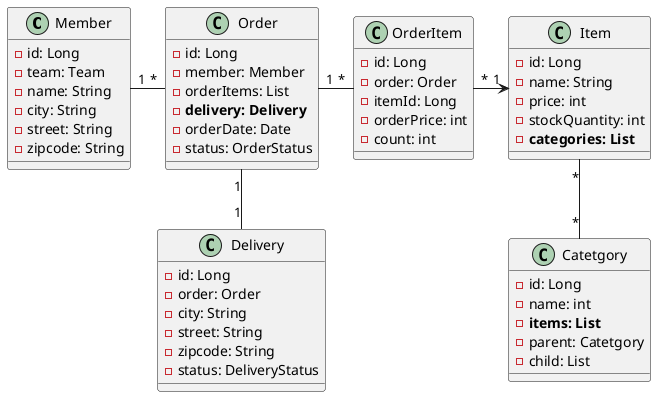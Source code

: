 @startuml
class Member {
    - id: Long
    - team: Team
    - name: String
    - city: String
    - street: String
    - zipcode: String
}

class Delivery {
    - id: Long
    - order: Order
    - city: String
    - street: String
    - zipcode: String
    - status: DeliveryStatus
}

class Order {
    - id: Long
    - member: Member
    - orderItems: List
    - **delivery: Delivery**
    - orderDate: Date
    - status: OrderStatus
}

class OrderItem {
    - id: Long
    - order: Order
    - itemId: Long
    - orderPrice: int
    - count: int
}

class Item {
    - id: Long
    - name: String
    - price: int
    - stockQuantity: int
    - **categories: List**
}

class Catetgory {
    - id: Long
    - name: int
    - **items: List**
    - parent: Catetgory
    - child: List
}

Order "1" -- "1" Delivery
Member "1" - "*" Order
Order "1" - "*" OrderItem
OrderItem "*" -> "1" Item
Item "*" -- "*" Catetgory
@enduml
